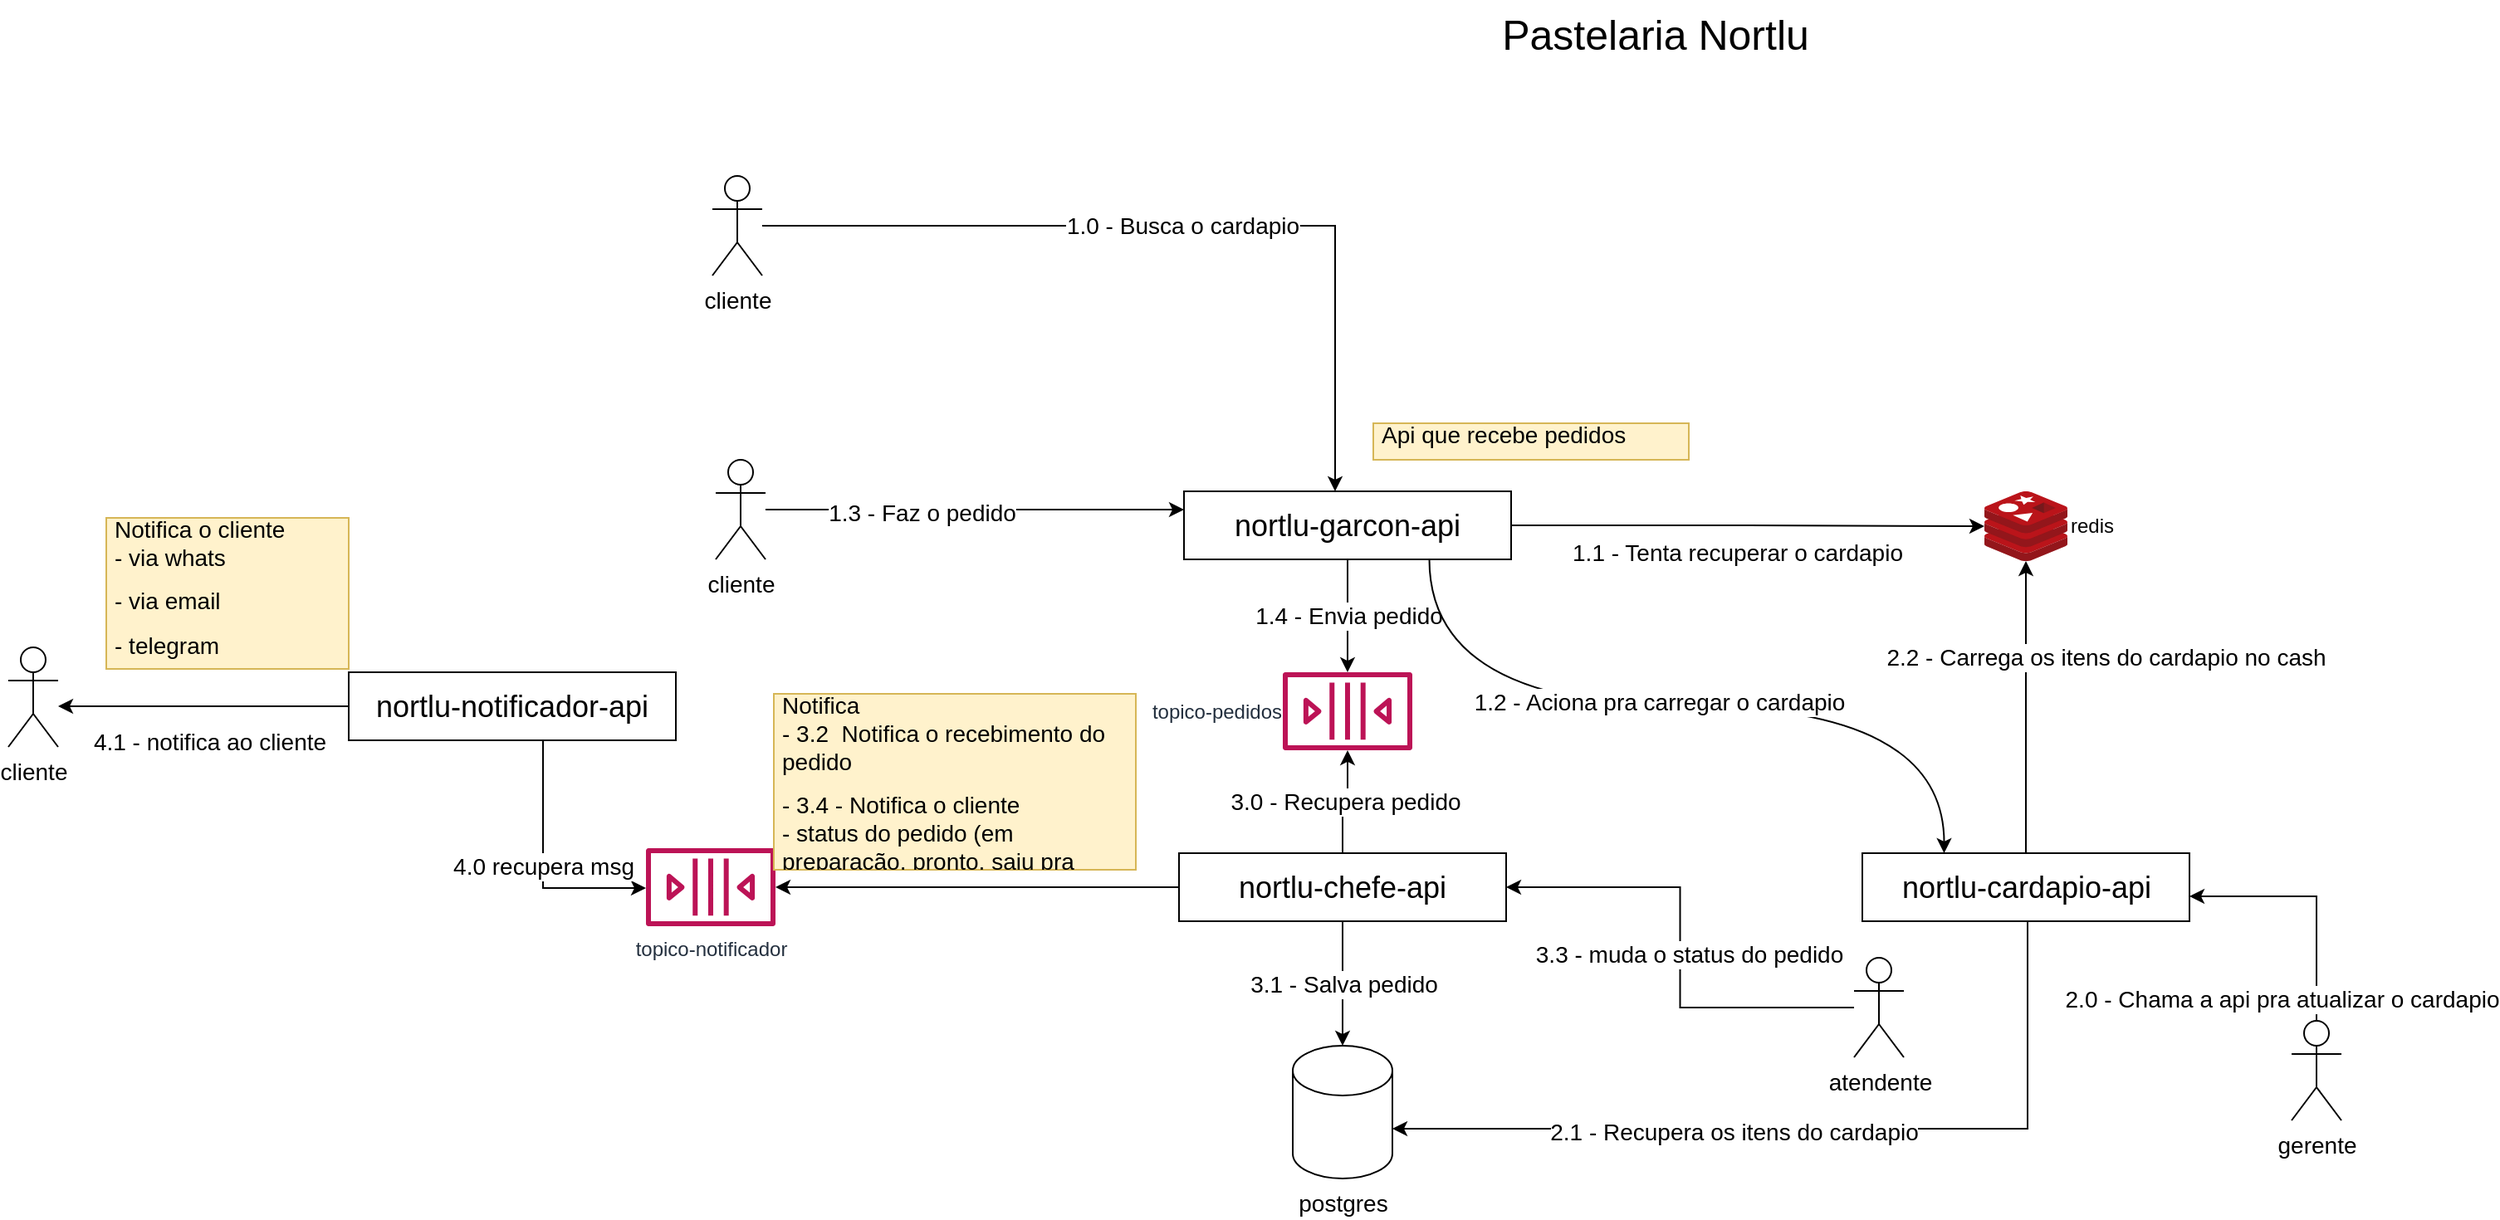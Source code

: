 <mxfile version="14.7.2" type="google"><diagram id="qiccmSO4wikzJPNBmcm8" name="Page-1"><mxGraphModel dx="2489" dy="802" grid="0" gridSize="10" guides="1" tooltips="1" connect="1" arrows="1" fold="1" page="1" pageScale="1" pageWidth="827" pageHeight="1169" math="0" shadow="0"><root><mxCell id="0"/><mxCell id="1" parent="0"/><mxCell id="aViAbAxX2CxxzKDMUe4p-1" value="Pastelaria Nortlu" style="text;html=1;strokeColor=none;fillColor=none;align=center;verticalAlign=middle;whiteSpace=wrap;rounded=0;fontSize=25;" vertex="1" parent="1"><mxGeometry x="255" y="44" width="200" height="40" as="geometry"/></mxCell><mxCell id="aViAbAxX2CxxzKDMUe4p-6" value="1.4 - Envia pedido" style="edgeStyle=orthogonalEdgeStyle;rounded=0;orthogonalLoop=1;jettySize=auto;html=1;exitX=0.5;exitY=1;exitDx=0;exitDy=0;fontSize=14;" edge="1" parent="1" source="aViAbAxX2CxxzKDMUe4p-3" target="aViAbAxX2CxxzKDMUe4p-5"><mxGeometry relative="1" as="geometry"/></mxCell><mxCell id="aViAbAxX2CxxzKDMUe4p-17" style="edgeStyle=orthogonalEdgeStyle;rounded=0;orthogonalLoop=1;jettySize=auto;html=1;fontSize=14;" edge="1" parent="1" source="aViAbAxX2CxxzKDMUe4p-3" target="aViAbAxX2CxxzKDMUe4p-16"><mxGeometry relative="1" as="geometry"/></mxCell><mxCell id="aViAbAxX2CxxzKDMUe4p-18" value="1.1 - Tenta recuperar o cardapio" style="edgeLabel;html=1;align=center;verticalAlign=middle;resizable=0;points=[];fontSize=14;" vertex="1" connectable="0" parent="aViAbAxX2CxxzKDMUe4p-17"><mxGeometry x="-0.337" y="2" relative="1" as="geometry"><mxPoint x="41" y="18" as="offset"/></mxGeometry></mxCell><mxCell id="aViAbAxX2CxxzKDMUe4p-22" style="edgeStyle=orthogonalEdgeStyle;orthogonalLoop=1;jettySize=auto;html=1;exitX=0.75;exitY=1;exitDx=0;exitDy=0;entryX=0.25;entryY=0;entryDx=0;entryDy=0;fontSize=14;curved=1;" edge="1" parent="1" source="aViAbAxX2CxxzKDMUe4p-3" target="aViAbAxX2CxxzKDMUe4p-20"><mxGeometry relative="1" as="geometry"/></mxCell><mxCell id="aViAbAxX2CxxzKDMUe4p-23" value="1.2 - Aciona pra carregar o cardapio" style="edgeLabel;html=1;align=center;verticalAlign=middle;resizable=0;points=[];fontSize=14;" vertex="1" connectable="0" parent="aViAbAxX2CxxzKDMUe4p-22"><mxGeometry x="-0.07" y="3" relative="1" as="geometry"><mxPoint as="offset"/></mxGeometry></mxCell><mxCell id="aViAbAxX2CxxzKDMUe4p-3" value="nortlu-garcon-api" style="rounded=0;whiteSpace=wrap;html=1;fontSize=18;" vertex="1" parent="1"><mxGeometry x="71" y="340" width="197" height="41" as="geometry"/></mxCell><mxCell id="aViAbAxX2CxxzKDMUe4p-4" value="&lt;h1 style=&quot;font-size: 14px&quot;&gt;&lt;span style=&quot;font-weight: normal&quot;&gt;Api que recebe pedidos&amp;nbsp;&lt;/span&gt;&lt;/h1&gt;" style="text;html=1;strokeColor=#d6b656;fillColor=#fff2cc;spacing=5;spacingTop=-20;whiteSpace=wrap;overflow=hidden;rounded=0;fontSize=14;fontStyle=0" vertex="1" parent="1"><mxGeometry x="185" y="299" width="190" height="22" as="geometry"/></mxCell><mxCell id="aViAbAxX2CxxzKDMUe4p-5" value="topico-pedidos" style="outlineConnect=0;fontColor=#232F3E;gradientColor=none;fillColor=#BC1356;strokeColor=none;dashed=0;verticalLabelPosition=middle;verticalAlign=middle;align=right;html=1;fontSize=12;fontStyle=0;aspect=fixed;pointerEvents=1;shape=mxgraph.aws4.queue;labelPosition=left;" vertex="1" parent="1"><mxGeometry x="130.5" y="449" width="78" height="47" as="geometry"/></mxCell><mxCell id="aViAbAxX2CxxzKDMUe4p-13" value="3.0 - Recupera pedido" style="edgeStyle=orthogonalEdgeStyle;rounded=0;orthogonalLoop=1;jettySize=auto;html=1;fontSize=14;" edge="1" parent="1" source="aViAbAxX2CxxzKDMUe4p-12" target="aViAbAxX2CxxzKDMUe4p-5"><mxGeometry relative="1" as="geometry"/></mxCell><mxCell id="aViAbAxX2CxxzKDMUe4p-15" value="3.1 - Salva pedido" style="edgeStyle=orthogonalEdgeStyle;rounded=0;orthogonalLoop=1;jettySize=auto;html=1;fontSize=14;" edge="1" parent="1" source="aViAbAxX2CxxzKDMUe4p-12" target="aViAbAxX2CxxzKDMUe4p-14"><mxGeometry relative="1" as="geometry"/></mxCell><mxCell id="aViAbAxX2CxxzKDMUe4p-31" style="edgeStyle=orthogonalEdgeStyle;rounded=0;orthogonalLoop=1;jettySize=auto;html=1;fontSize=14;" edge="1" parent="1" source="aViAbAxX2CxxzKDMUe4p-12" target="aViAbAxX2CxxzKDMUe4p-30"><mxGeometry relative="1" as="geometry"/></mxCell><mxCell id="aViAbAxX2CxxzKDMUe4p-12" value="nortlu-chefe-api" style="rounded=0;whiteSpace=wrap;html=1;fontSize=18;" vertex="1" parent="1"><mxGeometry x="68" y="558" width="197" height="41" as="geometry"/></mxCell><mxCell id="aViAbAxX2CxxzKDMUe4p-14" value="postgres" style="shape=cylinder3;whiteSpace=wrap;html=1;boundedLbl=1;backgroundOutline=1;size=15;fontSize=14;labelPosition=center;verticalLabelPosition=bottom;align=center;verticalAlign=top;" vertex="1" parent="1"><mxGeometry x="136.5" y="674" width="60" height="80" as="geometry"/></mxCell><mxCell id="aViAbAxX2CxxzKDMUe4p-16" value="redis" style="aspect=fixed;html=1;points=[];align=left;image;fontSize=12;image=img/lib/mscae/Cache_Redis_Product.svg;labelPosition=right;verticalLabelPosition=middle;verticalAlign=middle;" vertex="1" parent="1"><mxGeometry x="553" y="340" width="50" height="42" as="geometry"/></mxCell><mxCell id="aViAbAxX2CxxzKDMUe4p-21" value="2.2 - Carrega os itens do cardapio no cash" style="edgeStyle=orthogonalEdgeStyle;rounded=0;orthogonalLoop=1;jettySize=auto;html=1;fontSize=14;" edge="1" parent="1" source="aViAbAxX2CxxzKDMUe4p-20" target="aViAbAxX2CxxzKDMUe4p-16"><mxGeometry x="0.343" y="-48" relative="1" as="geometry"><mxPoint as="offset"/></mxGeometry></mxCell><mxCell id="aViAbAxX2CxxzKDMUe4p-24" style="edgeStyle=orthogonalEdgeStyle;orthogonalLoop=1;jettySize=auto;html=1;fontSize=14;rounded=0;" edge="1" parent="1" source="aViAbAxX2CxxzKDMUe4p-20" target="aViAbAxX2CxxzKDMUe4p-14"><mxGeometry relative="1" as="geometry"><mxPoint x="233" y="727" as="targetPoint"/><Array as="points"><mxPoint x="579" y="724"/></Array></mxGeometry></mxCell><mxCell id="aViAbAxX2CxxzKDMUe4p-25" value="2.1 - Recupera os itens do cardapio" style="edgeLabel;html=1;align=center;verticalAlign=middle;resizable=0;points=[];fontSize=14;" vertex="1" connectable="0" parent="aViAbAxX2CxxzKDMUe4p-24"><mxGeometry x="0.192" y="2" relative="1" as="geometry"><mxPoint as="offset"/></mxGeometry></mxCell><mxCell id="aViAbAxX2CxxzKDMUe4p-20" value="nortlu-cardapio-api" style="rounded=0;whiteSpace=wrap;html=1;fontSize=18;" vertex="1" parent="1"><mxGeometry x="479.5" y="558" width="197" height="41" as="geometry"/></mxCell><mxCell id="aViAbAxX2CxxzKDMUe4p-27" style="edgeStyle=orthogonalEdgeStyle;rounded=0;orthogonalLoop=1;jettySize=auto;html=1;fontSize=14;" edge="1" parent="1" source="aViAbAxX2CxxzKDMUe4p-26" target="aViAbAxX2CxxzKDMUe4p-3"><mxGeometry relative="1" as="geometry"><Array as="points"><mxPoint x="-188" y="344"/></Array></mxGeometry></mxCell><mxCell id="aViAbAxX2CxxzKDMUe4p-28" value="1.3 - Faz o pedido" style="edgeLabel;html=1;align=center;verticalAlign=middle;resizable=0;points=[];fontSize=14;" vertex="1" connectable="0" parent="aViAbAxX2CxxzKDMUe4p-27"><mxGeometry x="-0.255" y="-2" relative="1" as="geometry"><mxPoint as="offset"/></mxGeometry></mxCell><mxCell id="aViAbAxX2CxxzKDMUe4p-26" value="cliente" style="shape=umlActor;verticalLabelPosition=bottom;verticalAlign=top;html=1;outlineConnect=0;fontSize=14;" vertex="1" parent="1"><mxGeometry x="-211" y="321" width="30" height="60" as="geometry"/></mxCell><mxCell id="aViAbAxX2CxxzKDMUe4p-30" value="topico-notificador" style="outlineConnect=0;fontColor=#232F3E;gradientColor=none;fillColor=#BC1356;strokeColor=none;dashed=0;verticalLabelPosition=bottom;verticalAlign=top;align=center;html=1;fontSize=12;fontStyle=0;aspect=fixed;pointerEvents=1;shape=mxgraph.aws4.queue;labelPosition=center;" vertex="1" parent="1"><mxGeometry x="-253" y="555" width="78" height="47" as="geometry"/></mxCell><mxCell id="aViAbAxX2CxxzKDMUe4p-34" value="4.0 recupera msg" style="edgeStyle=orthogonalEdgeStyle;rounded=0;orthogonalLoop=1;jettySize=auto;html=1;fontSize=14;" edge="1" parent="1" source="aViAbAxX2CxxzKDMUe4p-33" target="aViAbAxX2CxxzKDMUe4p-30"><mxGeometry relative="1" as="geometry"><Array as="points"><mxPoint x="-315" y="579"/></Array></mxGeometry></mxCell><mxCell id="aViAbAxX2CxxzKDMUe4p-35" style="edgeStyle=orthogonalEdgeStyle;rounded=0;orthogonalLoop=1;jettySize=auto;html=1;fontSize=14;" edge="1" parent="1" source="aViAbAxX2CxxzKDMUe4p-33" target="aViAbAxX2CxxzKDMUe4p-46"><mxGeometry relative="1" as="geometry"><Array as="points"><mxPoint x="-513" y="469"/><mxPoint x="-513" y="469"/></Array></mxGeometry></mxCell><mxCell id="aViAbAxX2CxxzKDMUe4p-45" value="4.1 - notifica ao cliente" style="edgeLabel;html=1;align=center;verticalAlign=middle;resizable=0;points=[];fontSize=14;" vertex="1" connectable="0" parent="aViAbAxX2CxxzKDMUe4p-35"><mxGeometry x="-0.574" y="-4" relative="1" as="geometry"><mxPoint x="-47" y="25" as="offset"/></mxGeometry></mxCell><mxCell id="aViAbAxX2CxxzKDMUe4p-33" value="nortlu-notificador-api" style="rounded=0;whiteSpace=wrap;html=1;fontSize=18;" vertex="1" parent="1"><mxGeometry x="-432" y="449" width="197" height="41" as="geometry"/></mxCell><mxCell id="aViAbAxX2CxxzKDMUe4p-37" value="&lt;h1 style=&quot;font-size: 14px&quot;&gt;&lt;span style=&quot;font-weight: 400&quot;&gt;Notifica&lt;br&gt;- 3.2&amp;nbsp; Notifica o recebimento do pedido&lt;/span&gt;&lt;/h1&gt;&lt;div&gt;&lt;span style=&quot;font-weight: 400&quot;&gt;- 3.4 - Notifica o cliente&lt;/span&gt;&lt;/div&gt;&lt;div&gt;&lt;span style=&quot;font-weight: 400&quot;&gt;- status do pedido (em preparação, pronto, saiu pra entrega)&lt;/span&gt;&lt;/div&gt;" style="text;html=1;strokeColor=#d6b656;fillColor=#fff2cc;spacing=5;spacingTop=-20;whiteSpace=wrap;overflow=hidden;rounded=0;fontSize=14;fontStyle=0" vertex="1" parent="1"><mxGeometry x="-176" y="462" width="218" height="106" as="geometry"/></mxCell><mxCell id="aViAbAxX2CxxzKDMUe4p-38" value="&lt;h1 style=&quot;font-size: 14px&quot;&gt;&lt;span style=&quot;font-weight: 400&quot;&gt;Notifica o cliente&amp;nbsp;&lt;br&gt;- via whats&lt;/span&gt;&lt;/h1&gt;&lt;h1 style=&quot;font-size: 14px&quot;&gt;&lt;span style=&quot;font-weight: normal&quot;&gt;- via email&lt;/span&gt;&lt;/h1&gt;&lt;div&gt;&lt;span style=&quot;font-weight: 400&quot;&gt;- telegram&lt;/span&gt;&lt;/div&gt;" style="text;html=1;strokeColor=#d6b656;fillColor=#fff2cc;spacing=5;spacingTop=-20;whiteSpace=wrap;overflow=hidden;rounded=0;fontSize=14;fontStyle=0" vertex="1" parent="1"><mxGeometry x="-578" y="356" width="146" height="91" as="geometry"/></mxCell><mxCell id="aViAbAxX2CxxzKDMUe4p-40" value="1.0 - Busca o cardapio" style="edgeStyle=orthogonalEdgeStyle;rounded=0;orthogonalLoop=1;jettySize=auto;html=1;fontSize=14;" edge="1" parent="1" source="aViAbAxX2CxxzKDMUe4p-39"><mxGeometry relative="1" as="geometry"><mxPoint x="162" y="340" as="targetPoint"/><Array as="points"><mxPoint x="162" y="180"/></Array></mxGeometry></mxCell><mxCell id="aViAbAxX2CxxzKDMUe4p-39" value="cliente" style="shape=umlActor;verticalLabelPosition=bottom;verticalAlign=top;html=1;outlineConnect=0;fontSize=14;" vertex="1" parent="1"><mxGeometry x="-213" y="150" width="30" height="60" as="geometry"/></mxCell><mxCell id="aViAbAxX2CxxzKDMUe4p-44" value="2.0 - Chama a api pra atualizar o cardapio" style="edgeStyle=orthogonalEdgeStyle;rounded=0;orthogonalLoop=1;jettySize=auto;html=1;fontSize=14;" edge="1" parent="1" source="aViAbAxX2CxxzKDMUe4p-43" target="aViAbAxX2CxxzKDMUe4p-20"><mxGeometry x="-0.828" y="21" relative="1" as="geometry"><Array as="points"><mxPoint x="753" y="584"/></Array><mxPoint as="offset"/></mxGeometry></mxCell><mxCell id="aViAbAxX2CxxzKDMUe4p-43" value="gerente" style="shape=umlActor;verticalLabelPosition=bottom;verticalAlign=top;html=1;outlineConnect=0;fontSize=14;" vertex="1" parent="1"><mxGeometry x="738" y="659" width="30" height="60" as="geometry"/></mxCell><mxCell id="aViAbAxX2CxxzKDMUe4p-46" value="cliente" style="shape=umlActor;verticalLabelPosition=bottom;verticalAlign=top;html=1;outlineConnect=0;fontSize=14;" vertex="1" parent="1"><mxGeometry x="-637" y="434" width="30" height="60" as="geometry"/></mxCell><mxCell id="aViAbAxX2CxxzKDMUe4p-51" style="edgeStyle=orthogonalEdgeStyle;rounded=0;orthogonalLoop=1;jettySize=auto;html=1;entryX=1;entryY=0.5;entryDx=0;entryDy=0;fontSize=14;" edge="1" parent="1" source="aViAbAxX2CxxzKDMUe4p-50" target="aViAbAxX2CxxzKDMUe4p-12"><mxGeometry relative="1" as="geometry"/></mxCell><mxCell id="aViAbAxX2CxxzKDMUe4p-52" value="3.3 - muda o status do pedido" style="edgeLabel;html=1;align=center;verticalAlign=middle;resizable=0;points=[];fontSize=14;" vertex="1" connectable="0" parent="aViAbAxX2CxxzKDMUe4p-51"><mxGeometry x="0.194" relative="1" as="geometry"><mxPoint x="5" y="31" as="offset"/></mxGeometry></mxCell><mxCell id="aViAbAxX2CxxzKDMUe4p-50" value="atendente" style="shape=umlActor;verticalLabelPosition=bottom;verticalAlign=top;html=1;outlineConnect=0;fontSize=14;" vertex="1" parent="1"><mxGeometry x="474.5" y="621" width="30" height="60" as="geometry"/></mxCell></root></mxGraphModel></diagram></mxfile>